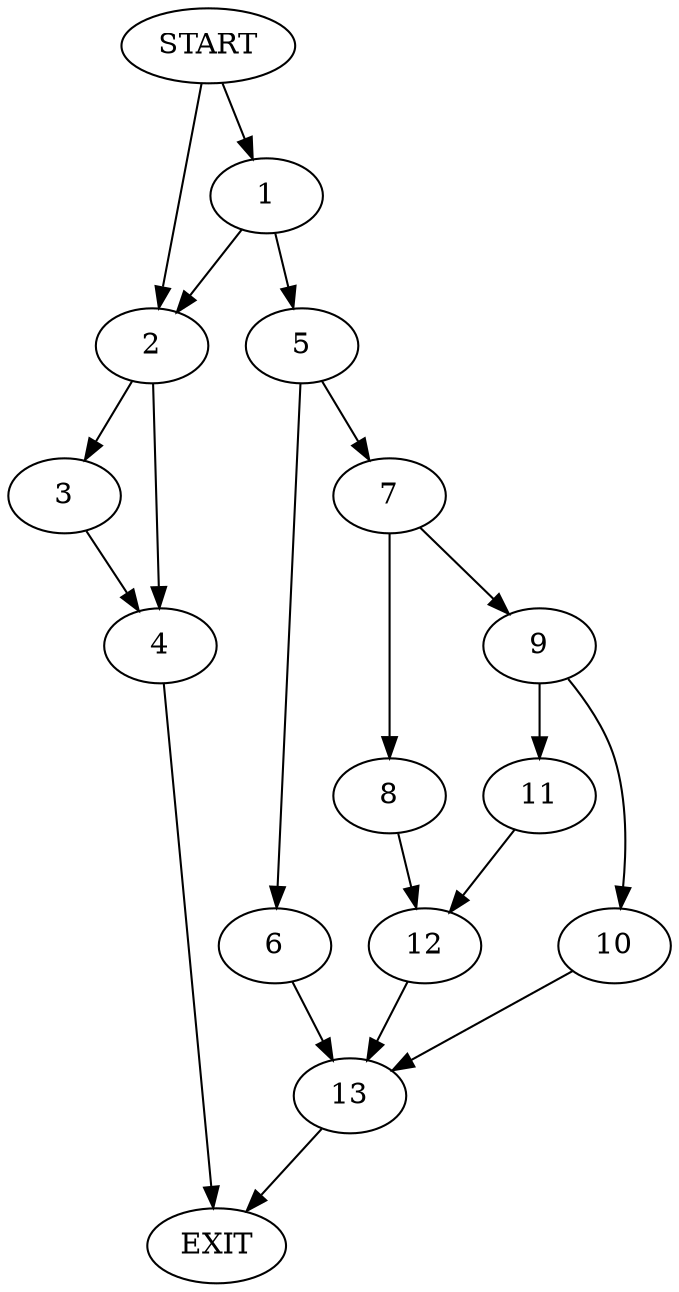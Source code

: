 digraph { 
0 [label="START"];
1;
2;
3;
4;
5;
6;
7;
8;
9;
10;
11;
12;
13;
14[label="EXIT"];
0 -> 2;
0 -> 1;
1 -> 2;
1 -> 5;
2 -> 3;
2 -> 4;
3 -> 4;
4 -> 14;
5 -> 6;
5 -> 7;
6 -> 13;
7 -> 8;
7 -> 9;
8 -> 12;
9 -> 10;
9 -> 11;
10 -> 13;
11 -> 12;
12 -> 13;
13 -> 14;
}